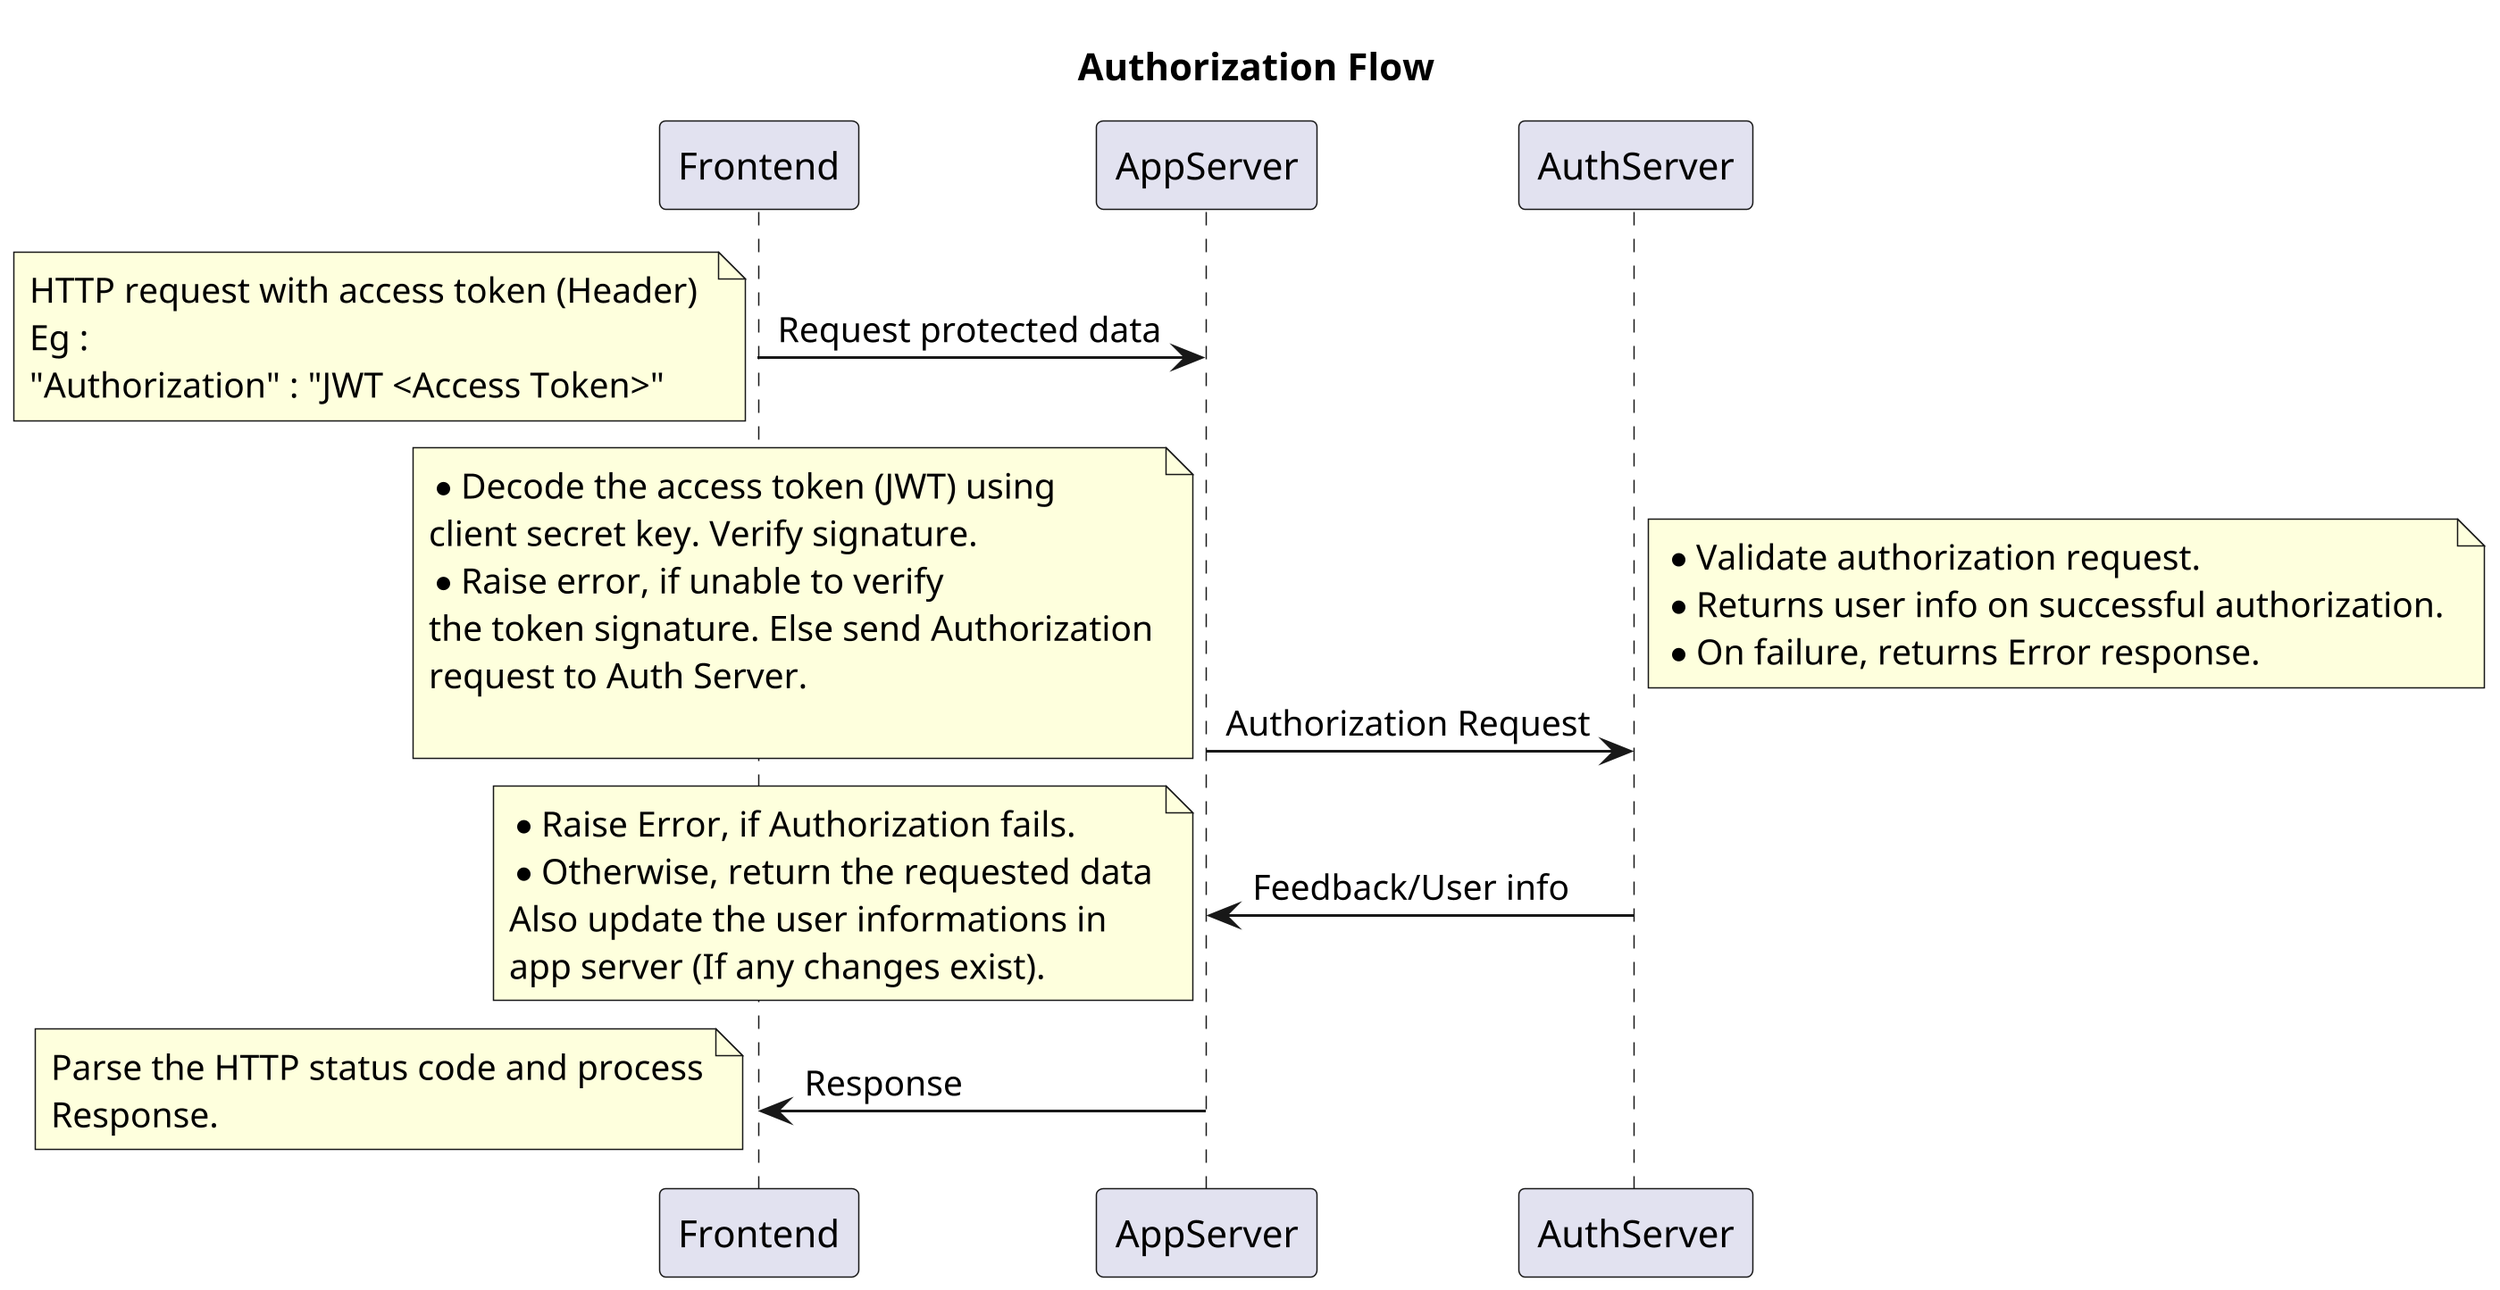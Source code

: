 @startuml
scale 3

title : Authorization Flow



Frontend -> AppServer : Request protected data
note left
HTTP request with access token (Header) 
Eg :
"Authorization" : "JWT <Access Token>"
end note
AppServer -> AuthServer : Authorization Request
note left
* Decode the access token (JWT) using
client secret key. Verify signature.
* Raise error, if unable to verify
the token signature. Else send Authorization
request to Auth Server.

end note
note right
* Validate authorization request.
* Returns user info on successful authorization.
* On failure, returns Error response.
end note
AuthServer -> AppServer : Feedback/User info
note left
* Raise Error, if Authorization fails.
* Otherwise, return the requested data
Also update the user informations in 
app server (If any changes exist).
end note
AppServer -> Frontend : Response
note left
Parse the HTTP status code and process
Response.
end note

@enduml